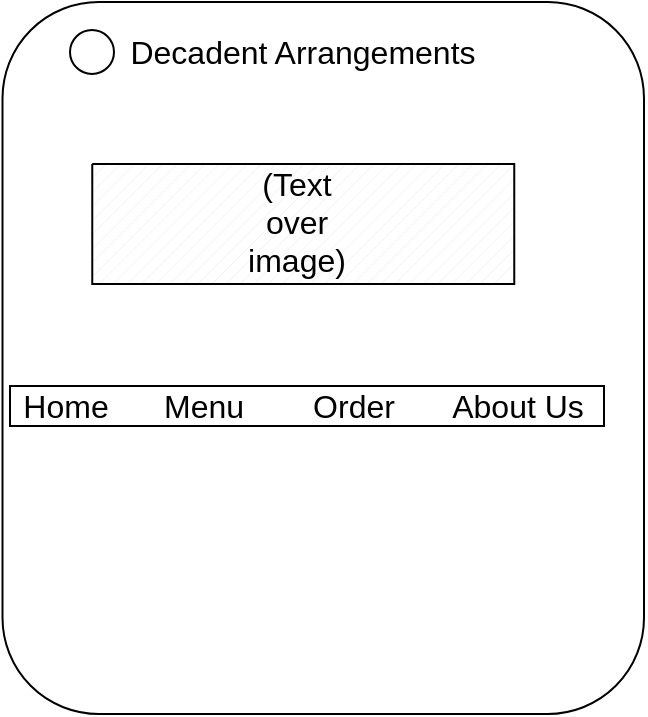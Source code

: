 <mxfile version="24.3.1" type="device">
  <diagram name="Page-1" id="tgNxxkgvDQe6PFJW475n">
    <mxGraphModel dx="375" dy="400" grid="0" gridSize="10" guides="1" tooltips="1" connect="1" arrows="1" fold="1" page="0" pageScale="1" pageWidth="850" pageHeight="1100" math="0" shadow="0">
      <root>
        <mxCell id="0" />
        <mxCell id="1" parent="0" />
        <mxCell id="qtdXdOWbCcAL2jRGvZvy-3" value="" style="rounded=1;whiteSpace=wrap;html=1;" vertex="1" parent="1">
          <mxGeometry x="55.25" y="59" width="320.75" height="356" as="geometry" />
        </mxCell>
        <mxCell id="qtdXdOWbCcAL2jRGvZvy-4" value="" style="rounded=0;whiteSpace=wrap;html=1;" vertex="1" parent="1">
          <mxGeometry x="59" y="251" width="297" height="20" as="geometry" />
        </mxCell>
        <mxCell id="qtdXdOWbCcAL2jRGvZvy-6" value="Decadent Arrangements" style="text;strokeColor=none;fillColor=none;html=1;align=center;verticalAlign=middle;whiteSpace=wrap;rounded=0;fontSize=16;" vertex="1" parent="1">
          <mxGeometry x="85.13" y="69" width="241" height="30" as="geometry" />
        </mxCell>
        <mxCell id="qtdXdOWbCcAL2jRGvZvy-7" value="Home" style="text;strokeColor=none;fillColor=none;html=1;align=center;verticalAlign=middle;whiteSpace=wrap;rounded=0;fontSize=16;" vertex="1" parent="1">
          <mxGeometry x="59" y="252" width="56" height="18" as="geometry" />
        </mxCell>
        <mxCell id="qtdXdOWbCcAL2jRGvZvy-8" value="Menu" style="text;strokeColor=none;fillColor=none;html=1;align=center;verticalAlign=middle;whiteSpace=wrap;rounded=0;fontSize=16;" vertex="1" parent="1">
          <mxGeometry x="126" y="246" width="60" height="30" as="geometry" />
        </mxCell>
        <mxCell id="qtdXdOWbCcAL2jRGvZvy-9" value="Order" style="text;strokeColor=none;fillColor=none;html=1;align=center;verticalAlign=middle;whiteSpace=wrap;rounded=0;fontSize=16;" vertex="1" parent="1">
          <mxGeometry x="201" y="246" width="60" height="30" as="geometry" />
        </mxCell>
        <mxCell id="qtdXdOWbCcAL2jRGvZvy-10" value="About Us" style="text;strokeColor=none;fillColor=none;html=1;align=center;verticalAlign=middle;whiteSpace=wrap;rounded=0;fontSize=16;" vertex="1" parent="1">
          <mxGeometry x="274" y="246" width="77.5" height="30" as="geometry" />
        </mxCell>
        <mxCell id="qtdXdOWbCcAL2jRGvZvy-11" value="" style="ellipse;whiteSpace=wrap;html=1;aspect=fixed;" vertex="1" parent="1">
          <mxGeometry x="89" y="73" width="22" height="22" as="geometry" />
        </mxCell>
        <mxCell id="qtdXdOWbCcAL2jRGvZvy-15" value="" style="verticalLabelPosition=bottom;verticalAlign=top;html=1;shape=mxgraph.basic.patternFillRect;fillStyle=diag;step=5;fillStrokeWidth=0.2;fillStrokeColor=#dddddd;" vertex="1" parent="1">
          <mxGeometry x="100.13" y="140" width="211" height="60" as="geometry" />
        </mxCell>
        <mxCell id="qtdXdOWbCcAL2jRGvZvy-16" value="(Text over image)" style="text;strokeColor=none;fillColor=none;html=1;align=center;verticalAlign=middle;whiteSpace=wrap;rounded=0;fontSize=16;" vertex="1" parent="1">
          <mxGeometry x="169" y="137" width="67" height="63" as="geometry" />
        </mxCell>
      </root>
    </mxGraphModel>
  </diagram>
</mxfile>
